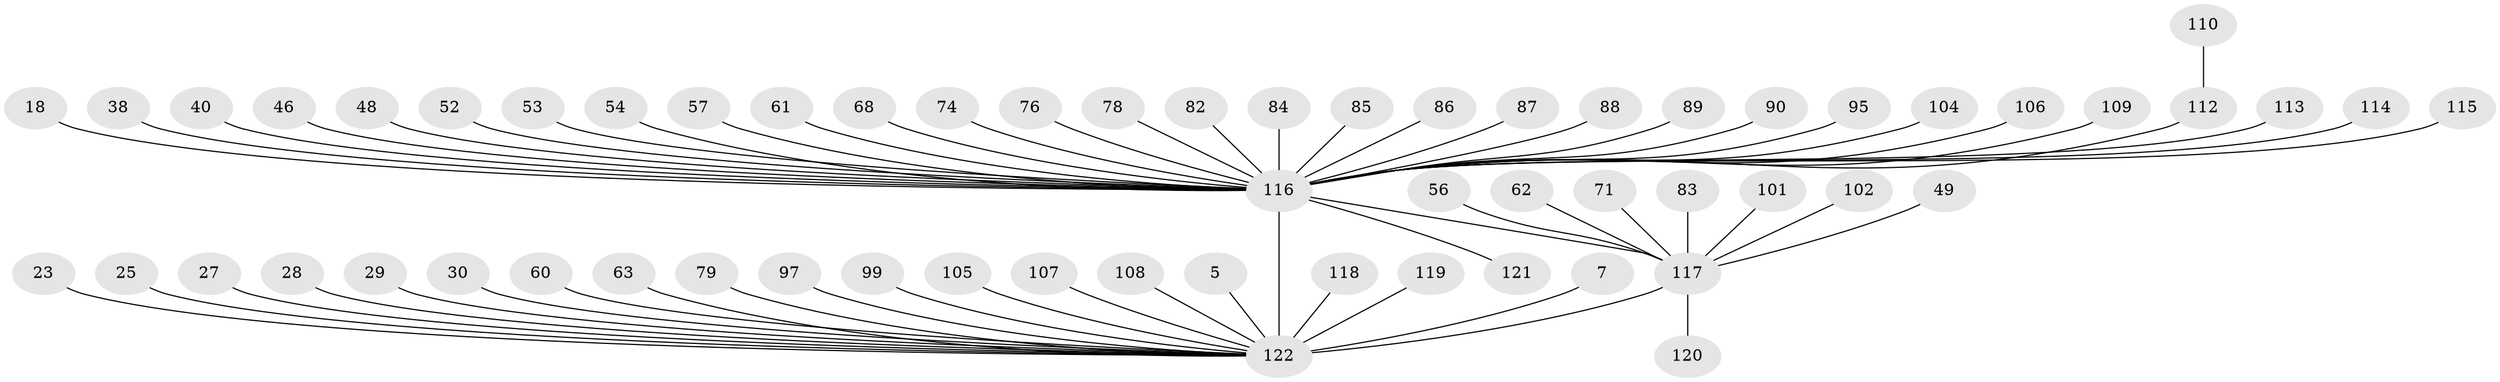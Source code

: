 // original degree distribution, {2: 0.2786885245901639, 28: 0.00819672131147541, 8: 0.01639344262295082, 1: 0.5327868852459017, 10: 0.00819672131147541, 9: 0.00819672131147541, 11: 0.00819672131147541, 7: 0.01639344262295082, 4: 0.040983606557377046, 3: 0.07377049180327869, 6: 0.00819672131147541}
// Generated by graph-tools (version 1.1) at 2025/48/03/09/25 04:48:17]
// undirected, 61 vertices, 61 edges
graph export_dot {
graph [start="1"]
  node [color=gray90,style=filled];
  5;
  7;
  18;
  23;
  25;
  27;
  28;
  29;
  30;
  38;
  40;
  46;
  48;
  49;
  52;
  53;
  54;
  56;
  57;
  60 [super="+39"];
  61;
  62;
  63;
  68 [super="+51"];
  71;
  74;
  76 [super="+47+55"];
  78;
  79;
  82;
  83;
  84;
  85;
  86;
  87 [super="+21"];
  88;
  89;
  90;
  95;
  97 [super="+59"];
  99 [super="+67"];
  101;
  102 [super="+45"];
  104;
  105;
  106;
  107 [super="+10"];
  108;
  109 [super="+103"];
  110;
  112 [super="+22+33+42+92+96"];
  113;
  114 [super="+19+44"];
  115 [super="+72"];
  116 [super="+81+64+111"];
  117 [super="+36+50+91+80"];
  118 [super="+94"];
  119 [super="+41"];
  120 [super="+58"];
  121;
  122 [super="+69+3"];
  5 -- 122;
  7 -- 122;
  18 -- 116;
  23 -- 122;
  25 -- 122;
  27 -- 122;
  28 -- 122;
  29 -- 122;
  30 -- 122;
  38 -- 116;
  40 -- 116;
  46 -- 116;
  48 -- 116;
  49 -- 117;
  52 -- 116;
  53 -- 116;
  54 -- 116;
  56 -- 117;
  57 -- 116;
  60 -- 122;
  61 -- 116;
  62 -- 117;
  63 -- 122;
  68 -- 116;
  71 -- 117;
  74 -- 116;
  76 -- 116;
  78 -- 116;
  79 -- 122;
  82 -- 116;
  83 -- 117;
  84 -- 116;
  85 -- 116;
  86 -- 116;
  87 -- 116;
  88 -- 116;
  89 -- 116;
  90 -- 116;
  95 -- 116;
  97 -- 122;
  99 -- 122;
  101 -- 117;
  102 -- 117;
  104 -- 116;
  105 -- 122;
  106 -- 116;
  107 -- 122;
  108 -- 122;
  109 -- 116;
  110 -- 112;
  112 -- 116;
  113 -- 116;
  114 -- 116 [weight=2];
  115 -- 116;
  116 -- 121;
  116 -- 117;
  116 -- 122 [weight=9];
  117 -- 120;
  117 -- 122 [weight=5];
  118 -- 122;
  119 -- 122;
}
